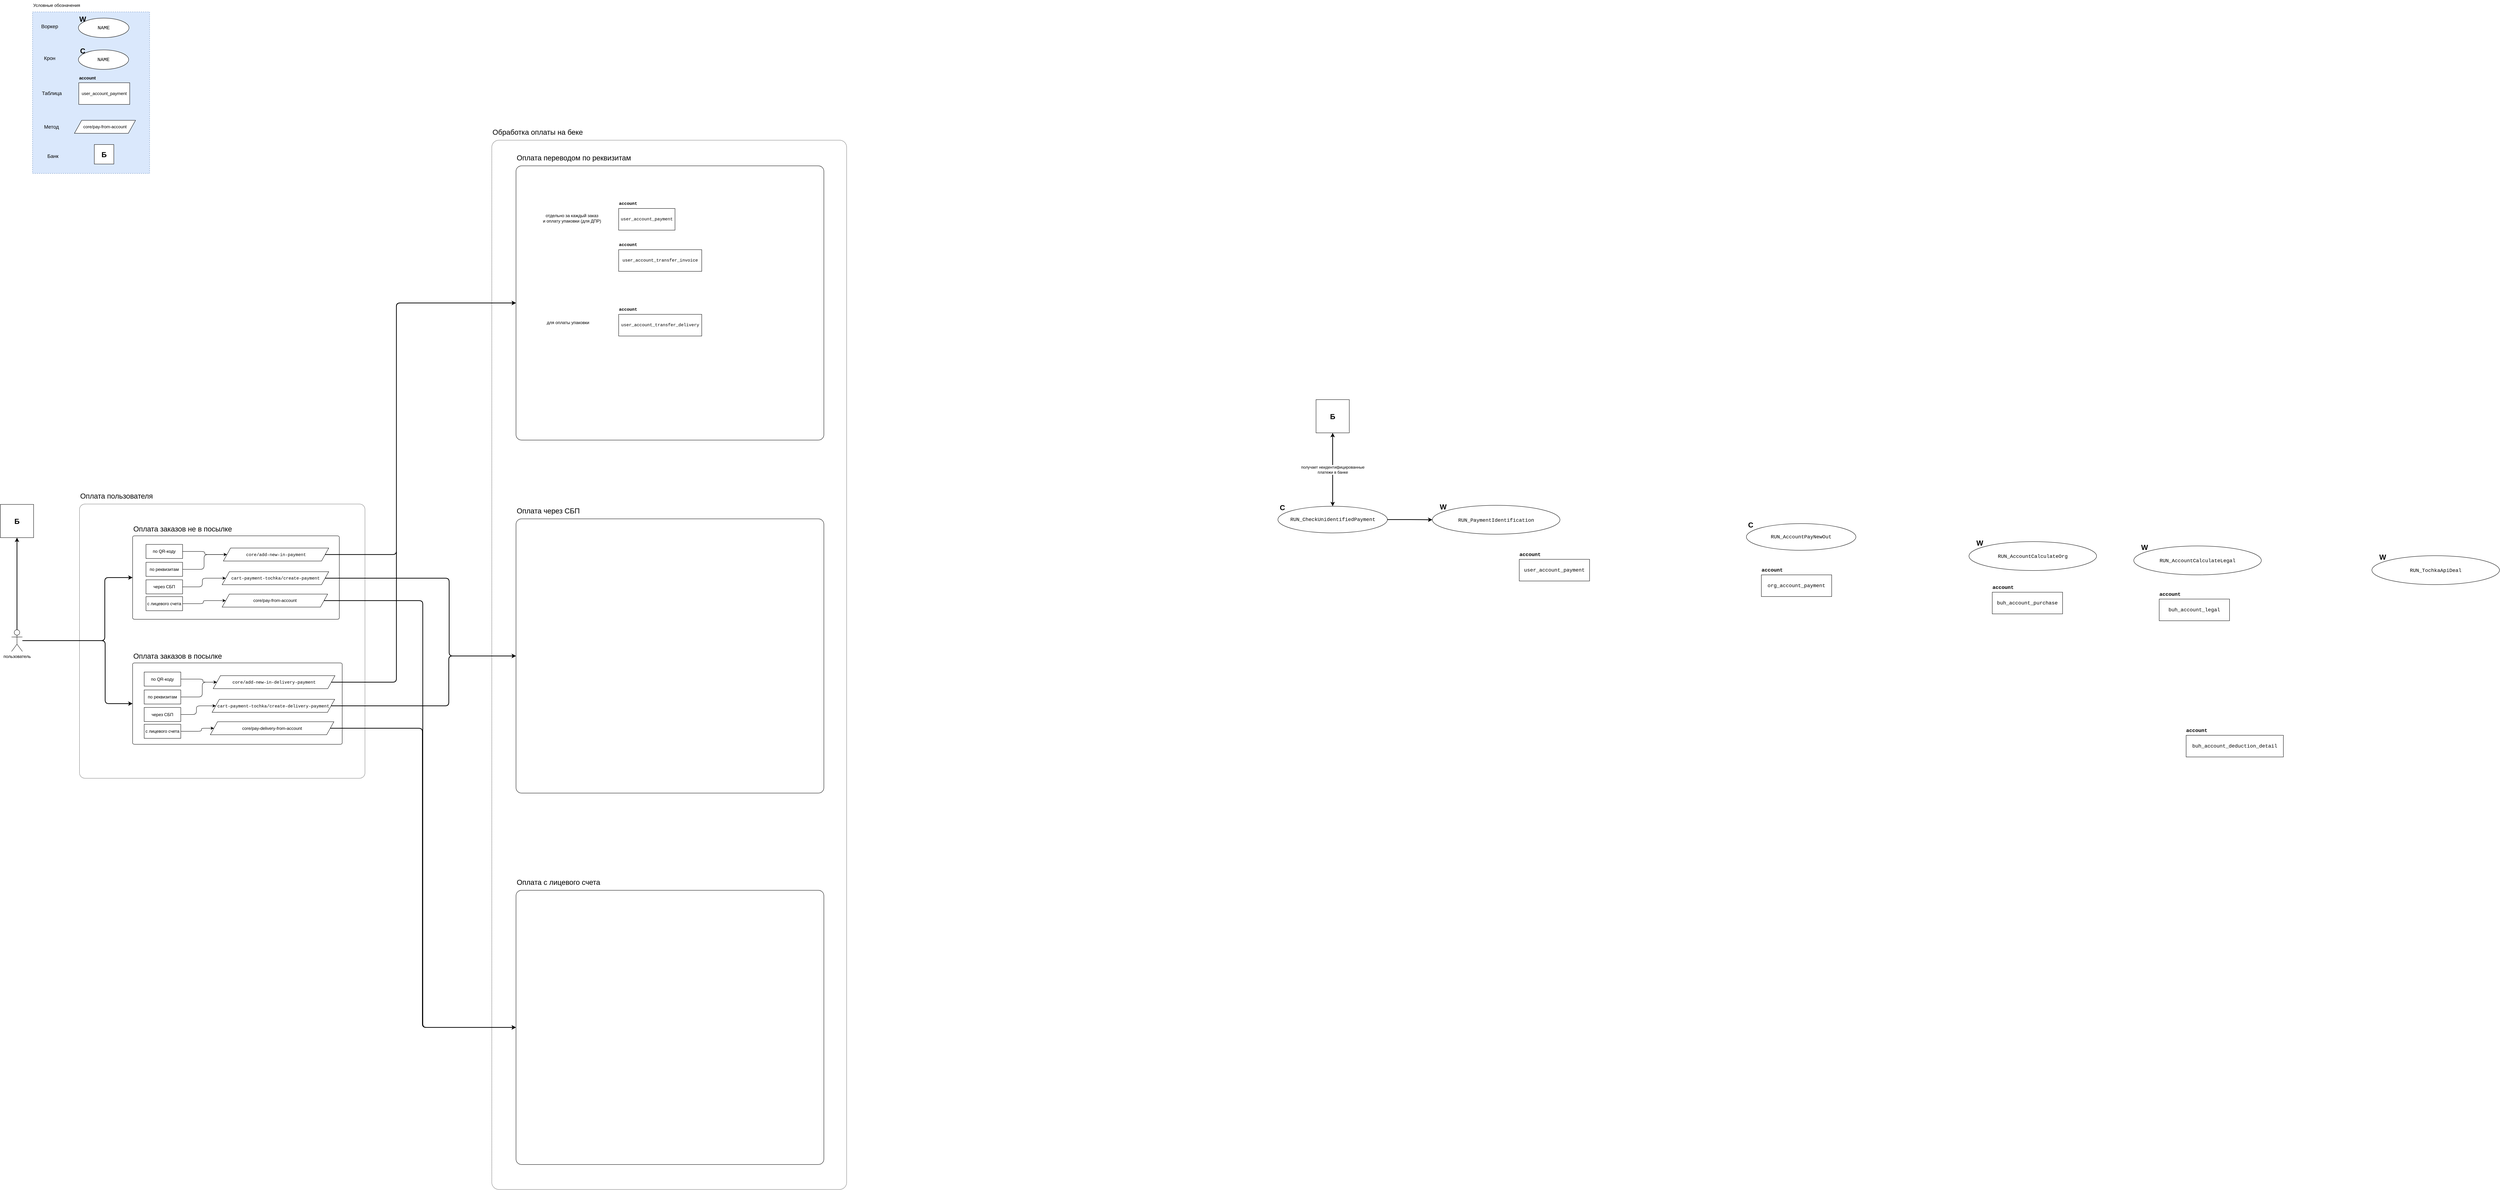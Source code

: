 <mxfile version="21.6.2" type="github">
  <diagram name="Страница — 1" id="ypvqKr1NJe3L2fvcMGN-">
    <mxGraphModel dx="5180" dy="4560" grid="0" gridSize="10" guides="1" tooltips="1" connect="1" arrows="1" fold="1" page="0" pageScale="1" pageWidth="827" pageHeight="1169" math="0" shadow="0">
      <root>
        <mxCell id="0" />
        <mxCell id="1" parent="0" />
        <mxCell id="ykwk1G4n7cZMTkOgPFi6-125" value="" style="group;strokeColor=none;" parent="1" vertex="1" connectable="0">
          <mxGeometry x="-825" y="-306" width="790" height="797" as="geometry" />
        </mxCell>
        <mxCell id="ykwk1G4n7cZMTkOgPFi6-1" value="" style="rounded=1;whiteSpace=wrap;html=1;glass=0;arcSize=2;dashed=1;dashPattern=1 1;" parent="ykwk1G4n7cZMTkOgPFi6-125" vertex="1">
          <mxGeometry y="38" width="790" height="759" as="geometry" />
        </mxCell>
        <mxCell id="ykwk1G4n7cZMTkOgPFi6-2" value="Оплата пользователя" style="text;html=1;strokeColor=none;fillColor=none;align=left;verticalAlign=middle;whiteSpace=wrap;rounded=0;strokeWidth=1;fontSize=20;" parent="ykwk1G4n7cZMTkOgPFi6-125" vertex="1">
          <mxGeometry width="407.408" height="30" as="geometry" />
        </mxCell>
        <mxCell id="ykwk1G4n7cZMTkOgPFi6-19" style="edgeStyle=orthogonalEdgeStyle;rounded=1;orthogonalLoop=1;jettySize=auto;html=1;entryX=0;entryY=0.5;entryDx=0;entryDy=0;strokeWidth=2;" parent="1" source="ykwk1G4n7cZMTkOgPFi6-18" target="ykwk1G4n7cZMTkOgPFi6-6" edge="1">
          <mxGeometry relative="1" as="geometry">
            <Array as="points">
              <mxPoint x="-755" y="110" />
              <mxPoint x="-755" y="-64" />
            </Array>
          </mxGeometry>
        </mxCell>
        <mxCell id="ykwk1G4n7cZMTkOgPFi6-20" value="" style="edgeStyle=orthogonalEdgeStyle;rounded=1;orthogonalLoop=1;jettySize=auto;html=1;entryX=0;entryY=0.5;entryDx=0;entryDy=0;strokeWidth=2;" parent="1" source="ykwk1G4n7cZMTkOgPFi6-18" target="ykwk1G4n7cZMTkOgPFi6-13" edge="1">
          <mxGeometry x="-0.666" relative="1" as="geometry">
            <Array as="points">
              <mxPoint x="-754" y="110" />
              <mxPoint x="-754" y="284" />
            </Array>
            <mxPoint as="offset" />
          </mxGeometry>
        </mxCell>
        <mxCell id="ykwk1G4n7cZMTkOgPFi6-207" style="edgeStyle=orthogonalEdgeStyle;rounded=0;orthogonalLoop=1;jettySize=auto;html=1;entryX=0.5;entryY=1;entryDx=0;entryDy=0;strokeWidth=2;" parent="1" source="ykwk1G4n7cZMTkOgPFi6-18" target="ykwk1G4n7cZMTkOgPFi6-206" edge="1">
          <mxGeometry relative="1" as="geometry" />
        </mxCell>
        <mxCell id="ykwk1G4n7cZMTkOgPFi6-18" value="пользователь" style="shape=umlActor;verticalLabelPosition=bottom;verticalAlign=top;html=1;outlineConnect=0;" parent="1" vertex="1">
          <mxGeometry x="-1013" y="80" width="30" height="60" as="geometry" />
        </mxCell>
        <mxCell id="ykwk1G4n7cZMTkOgPFi6-25" value="" style="group;fontSize=14;" parent="1" vertex="1" connectable="0">
          <mxGeometry x="2919" y="-276.5" width="353" height="92" as="geometry" />
        </mxCell>
        <mxCell id="ykwk1G4n7cZMTkOgPFi6-23" value="&lt;font face=&quot;Courier New&quot; style=&quot;font-size: 14px;&quot;&gt;RUN_PaymentIdentification&lt;/font&gt;" style="ellipse;whiteSpace=wrap;html=1;fontSize=14;" parent="ykwk1G4n7cZMTkOgPFi6-25" vertex="1">
          <mxGeometry y="12" width="353" height="80" as="geometry" />
        </mxCell>
        <mxCell id="ykwk1G4n7cZMTkOgPFi6-24" value="W" style="text;html=1;strokeColor=none;fillColor=none;align=center;verticalAlign=middle;whiteSpace=wrap;rounded=0;fontSize=20;fontStyle=1" parent="ykwk1G4n7cZMTkOgPFi6-25" vertex="1">
          <mxGeometry width="60" height="30" as="geometry" />
        </mxCell>
        <mxCell id="ykwk1G4n7cZMTkOgPFi6-29" value="" style="rounded=0;whiteSpace=wrap;html=1;dashed=1;fillColor=#dae8fc;strokeColor=#6c8ebf;" parent="1" vertex="1">
          <mxGeometry x="-955" y="-1630" width="324" height="447" as="geometry" />
        </mxCell>
        <mxCell id="ykwk1G4n7cZMTkOgPFi6-30" value="Условные обозначения" style="text;html=1;strokeColor=none;fillColor=none;align=left;verticalAlign=middle;whiteSpace=wrap;rounded=0;" parent="1" vertex="1">
          <mxGeometry x="-955" y="-1663" width="180" height="30" as="geometry" />
        </mxCell>
        <mxCell id="ykwk1G4n7cZMTkOgPFi6-26" value="" style="group" parent="1" vertex="1" connectable="0">
          <mxGeometry x="-828" y="-1621" width="140" height="62" as="geometry" />
        </mxCell>
        <mxCell id="ykwk1G4n7cZMTkOgPFi6-27" value="&lt;font face=&quot;Courier New&quot;&gt;&lt;span style=&quot;font-size: 14px;&quot;&gt;NAME&lt;/span&gt;&lt;/font&gt;" style="ellipse;whiteSpace=wrap;html=1;" parent="ykwk1G4n7cZMTkOgPFi6-26" vertex="1">
          <mxGeometry y="8.087" width="140" height="53.913" as="geometry" />
        </mxCell>
        <mxCell id="ykwk1G4n7cZMTkOgPFi6-28" value="W" style="text;html=1;strokeColor=none;fillColor=none;align=center;verticalAlign=middle;whiteSpace=wrap;rounded=0;fontSize=20;fontStyle=1" parent="ykwk1G4n7cZMTkOgPFi6-26" vertex="1">
          <mxGeometry width="23.796" height="20.217" as="geometry" />
        </mxCell>
        <mxCell id="ykwk1G4n7cZMTkOgPFi6-31" value="Воркер" style="text;html=1;strokeColor=none;fillColor=none;align=center;verticalAlign=middle;whiteSpace=wrap;rounded=0;fontSize=14;" parent="1" vertex="1">
          <mxGeometry x="-944" y="-1605" width="73" height="30" as="geometry" />
        </mxCell>
        <mxCell id="ykwk1G4n7cZMTkOgPFi6-32" value="" style="group" parent="1" vertex="1" connectable="0">
          <mxGeometry x="-828" y="-1533" width="139" height="62" as="geometry" />
        </mxCell>
        <mxCell id="ykwk1G4n7cZMTkOgPFi6-33" value="&lt;font face=&quot;Courier New&quot;&gt;&lt;span style=&quot;font-size: 14px;&quot;&gt;NAME&lt;/span&gt;&lt;/font&gt;" style="ellipse;whiteSpace=wrap;html=1;" parent="ykwk1G4n7cZMTkOgPFi6-32" vertex="1">
          <mxGeometry y="8.087" width="139" height="53.913" as="geometry" />
        </mxCell>
        <mxCell id="ykwk1G4n7cZMTkOgPFi6-34" value="C" style="text;html=1;strokeColor=none;fillColor=none;align=center;verticalAlign=middle;whiteSpace=wrap;rounded=0;fontSize=20;fontStyle=1" parent="ykwk1G4n7cZMTkOgPFi6-32" vertex="1">
          <mxGeometry width="23.626" height="20.217" as="geometry" />
        </mxCell>
        <mxCell id="ykwk1G4n7cZMTkOgPFi6-35" value="Крон" style="text;html=1;strokeColor=none;fillColor=none;align=center;verticalAlign=middle;whiteSpace=wrap;rounded=0;fontSize=14;" parent="1" vertex="1">
          <mxGeometry x="-944" y="-1517" width="73" height="30" as="geometry" />
        </mxCell>
        <mxCell id="ykwk1G4n7cZMTkOgPFi6-38" value="" style="group" parent="1" vertex="1" connectable="0">
          <mxGeometry x="-828" y="-1459" width="142" height="85" as="geometry" />
        </mxCell>
        <mxCell id="ykwk1G4n7cZMTkOgPFi6-36" value="user_account_payment" style="rounded=0;whiteSpace=wrap;html=1;" parent="ykwk1G4n7cZMTkOgPFi6-38" vertex="1">
          <mxGeometry x="1" y="25" width="141" height="60" as="geometry" />
        </mxCell>
        <mxCell id="ykwk1G4n7cZMTkOgPFi6-37" value="&lt;b&gt;account&lt;/b&gt;" style="text;html=1;strokeColor=none;fillColor=none;align=left;verticalAlign=middle;whiteSpace=wrap;rounded=0;" parent="ykwk1G4n7cZMTkOgPFi6-38" vertex="1">
          <mxGeometry width="60" height="23" as="geometry" />
        </mxCell>
        <mxCell id="ykwk1G4n7cZMTkOgPFi6-40" value="Таблица" style="text;html=1;strokeColor=none;fillColor=none;align=center;verticalAlign=middle;whiteSpace=wrap;rounded=0;fontSize=14;" parent="1" vertex="1">
          <mxGeometry x="-938" y="-1420" width="73" height="30" as="geometry" />
        </mxCell>
        <mxCell id="ykwk1G4n7cZMTkOgPFi6-42" value="core/pay-from-account" style="shape=parallelogram;perimeter=parallelogramPerimeter;whiteSpace=wrap;html=1;fixedSize=1;" parent="1" vertex="1">
          <mxGeometry x="-839" y="-1330" width="169" height="36" as="geometry" />
        </mxCell>
        <mxCell id="ykwk1G4n7cZMTkOgPFi6-43" value="Метод" style="text;html=1;strokeColor=none;fillColor=none;align=center;verticalAlign=middle;whiteSpace=wrap;rounded=0;fontSize=14;" parent="1" vertex="1">
          <mxGeometry x="-939" y="-1327" width="73" height="30" as="geometry" />
        </mxCell>
        <mxCell id="ykwk1G4n7cZMTkOgPFi6-5" value="" style="group" parent="1" vertex="1" connectable="0">
          <mxGeometry x="-678" y="-188" width="572" height="239" as="geometry" />
        </mxCell>
        <mxCell id="ykwk1G4n7cZMTkOgPFi6-6" value="" style="rounded=1;whiteSpace=wrap;html=1;glass=0;arcSize=2;" parent="ykwk1G4n7cZMTkOgPFi6-5" vertex="1">
          <mxGeometry y="7.94" width="572" height="231.06" as="geometry" />
        </mxCell>
        <mxCell id="ykwk1G4n7cZMTkOgPFi6-7" value="Оплата заказов не в посылке" style="text;html=1;strokeColor=none;fillColor=none;align=left;verticalAlign=middle;whiteSpace=wrap;rounded=0;strokeWidth=1;fontSize=20;" parent="ykwk1G4n7cZMTkOgPFi6-5" vertex="1">
          <mxGeometry y="-30.583" width="277.964" height="36.847" as="geometry" />
        </mxCell>
        <mxCell id="ykwk1G4n7cZMTkOgPFi6-44" value="core/pay-from-account" style="shape=parallelogram;perimeter=parallelogramPerimeter;whiteSpace=wrap;html=1;fixedSize=1;" parent="ykwk1G4n7cZMTkOgPFi6-5" vertex="1">
          <mxGeometry x="247.74" y="169.24" width="292" height="36" as="geometry" />
        </mxCell>
        <mxCell id="ykwk1G4n7cZMTkOgPFi6-45" value="&lt;font face=&quot;Courier New&quot;&gt;core/add-new-in-payment&lt;/font&gt;" style="shape=parallelogram;perimeter=parallelogramPerimeter;whiteSpace=wrap;html=1;fixedSize=1;" parent="ykwk1G4n7cZMTkOgPFi6-5" vertex="1">
          <mxGeometry x="251.12" y="41.71" width="291.62" height="36" as="geometry" />
        </mxCell>
        <mxCell id="ykwk1G4n7cZMTkOgPFi6-46" value="&lt;font face=&quot;Courier New&quot;&gt;cart-payment-tochka/create-payment&lt;/font&gt;" style="shape=parallelogram;perimeter=parallelogramPerimeter;whiteSpace=wrap;html=1;fixedSize=1;" parent="ykwk1G4n7cZMTkOgPFi6-5" vertex="1">
          <mxGeometry x="247.74" y="107.24" width="295" height="36" as="geometry" />
        </mxCell>
        <mxCell id="ykwk1G4n7cZMTkOgPFi6-83" style="edgeStyle=orthogonalEdgeStyle;rounded=1;orthogonalLoop=1;jettySize=auto;html=1;exitX=1;exitY=0.5;exitDx=0;exitDy=0;entryX=0;entryY=0.5;entryDx=0;entryDy=0;" parent="ykwk1G4n7cZMTkOgPFi6-5" source="ykwk1G4n7cZMTkOgPFi6-64" target="ykwk1G4n7cZMTkOgPFi6-45" edge="1">
          <mxGeometry relative="1" as="geometry">
            <Array as="points">
              <mxPoint x="199.74" y="51" />
              <mxPoint x="199.74" y="60" />
            </Array>
          </mxGeometry>
        </mxCell>
        <mxCell id="ykwk1G4n7cZMTkOgPFi6-64" value="по QR-коду" style="rounded=0;whiteSpace=wrap;html=1;" parent="ykwk1G4n7cZMTkOgPFi6-5" vertex="1">
          <mxGeometry x="36.997" y="31.71" width="101.316" height="39" as="geometry" />
        </mxCell>
        <mxCell id="ykwk1G4n7cZMTkOgPFi6-79" style="edgeStyle=orthogonalEdgeStyle;rounded=1;orthogonalLoop=1;jettySize=auto;html=1;entryX=0;entryY=0.5;entryDx=0;entryDy=0;" parent="ykwk1G4n7cZMTkOgPFi6-5" source="ykwk1G4n7cZMTkOgPFi6-65" target="ykwk1G4n7cZMTkOgPFi6-45" edge="1">
          <mxGeometry relative="1" as="geometry">
            <Array as="points">
              <mxPoint x="197.74" y="101" />
              <mxPoint x="197.74" y="60" />
            </Array>
          </mxGeometry>
        </mxCell>
        <mxCell id="ykwk1G4n7cZMTkOgPFi6-65" value="по реквизитам" style="rounded=0;whiteSpace=wrap;html=1;" parent="ykwk1G4n7cZMTkOgPFi6-5" vertex="1">
          <mxGeometry x="36.997" y="81.24" width="101.316" height="39" as="geometry" />
        </mxCell>
        <mxCell id="ykwk1G4n7cZMTkOgPFi6-78" style="edgeStyle=orthogonalEdgeStyle;rounded=1;orthogonalLoop=1;jettySize=auto;html=1;exitX=1;exitY=0.5;exitDx=0;exitDy=0;entryX=0;entryY=0.5;entryDx=0;entryDy=0;" parent="ykwk1G4n7cZMTkOgPFi6-5" source="ykwk1G4n7cZMTkOgPFi6-66" target="ykwk1G4n7cZMTkOgPFi6-46" edge="1">
          <mxGeometry relative="1" as="geometry" />
        </mxCell>
        <mxCell id="ykwk1G4n7cZMTkOgPFi6-66" value="через СБП" style="rounded=0;whiteSpace=wrap;html=1;" parent="ykwk1G4n7cZMTkOgPFi6-5" vertex="1">
          <mxGeometry x="36.997" y="129.71" width="101.316" height="39" as="geometry" />
        </mxCell>
        <mxCell id="ykwk1G4n7cZMTkOgPFi6-76" style="edgeStyle=orthogonalEdgeStyle;rounded=1;orthogonalLoop=1;jettySize=auto;html=1;exitX=1;exitY=0.5;exitDx=0;exitDy=0;entryX=0;entryY=0.5;entryDx=0;entryDy=0;" parent="ykwk1G4n7cZMTkOgPFi6-5" source="ykwk1G4n7cZMTkOgPFi6-67" target="ykwk1G4n7cZMTkOgPFi6-44" edge="1">
          <mxGeometry relative="1" as="geometry">
            <Array as="points">
              <mxPoint x="195.74" y="196" />
              <mxPoint x="195.74" y="187" />
            </Array>
          </mxGeometry>
        </mxCell>
        <mxCell id="ykwk1G4n7cZMTkOgPFi6-67" value="с лицевого счета" style="rounded=0;whiteSpace=wrap;html=1;" parent="ykwk1G4n7cZMTkOgPFi6-5" vertex="1">
          <mxGeometry x="36.997" y="176.24" width="101.316" height="39" as="geometry" />
        </mxCell>
        <mxCell id="ykwk1G4n7cZMTkOgPFi6-12" value="" style="group" parent="1" vertex="1" connectable="0">
          <mxGeometry x="-678" y="164" width="582" height="233" as="geometry" />
        </mxCell>
        <mxCell id="ykwk1G4n7cZMTkOgPFi6-13" value="" style="rounded=1;whiteSpace=wrap;html=1;glass=0;arcSize=2;" parent="ykwk1G4n7cZMTkOgPFi6-12" vertex="1">
          <mxGeometry y="7.74" width="580" height="225.26" as="geometry" />
        </mxCell>
        <mxCell id="ykwk1G4n7cZMTkOgPFi6-14" value="Оплата заказов в посылке" style="text;html=1;strokeColor=none;fillColor=none;align=left;verticalAlign=middle;whiteSpace=wrap;rounded=0;strokeWidth=1;fontSize=20;" parent="ykwk1G4n7cZMTkOgPFi6-12" vertex="1">
          <mxGeometry y="-29.815" width="531.76" height="35.922" as="geometry" />
        </mxCell>
        <mxCell id="ykwk1G4n7cZMTkOgPFi6-109" value="core/pay-delivery-from-account" style="shape=parallelogram;perimeter=parallelogramPerimeter;whiteSpace=wrap;html=1;fixedSize=1;" parent="ykwk1G4n7cZMTkOgPFi6-12" vertex="1">
          <mxGeometry x="215" y="170.53" width="342" height="36" as="geometry" />
        </mxCell>
        <mxCell id="ykwk1G4n7cZMTkOgPFi6-110" value="&lt;font face=&quot;Courier New&quot;&gt;core/add-new-in-delivery-payment&lt;/font&gt;" style="shape=parallelogram;perimeter=parallelogramPerimeter;whiteSpace=wrap;html=1;fixedSize=1;" parent="ykwk1G4n7cZMTkOgPFi6-12" vertex="1">
          <mxGeometry x="223" y="43" width="337" height="36" as="geometry" />
        </mxCell>
        <mxCell id="ykwk1G4n7cZMTkOgPFi6-111" value="&lt;font face=&quot;Courier New&quot;&gt;cart-payment-tochka/create-delivery-payment&lt;/font&gt;" style="shape=parallelogram;perimeter=parallelogramPerimeter;whiteSpace=wrap;html=1;fixedSize=1;" parent="ykwk1G4n7cZMTkOgPFi6-12" vertex="1">
          <mxGeometry x="220" y="108.53" width="339.26" height="36" as="geometry" />
        </mxCell>
        <mxCell id="ykwk1G4n7cZMTkOgPFi6-112" style="edgeStyle=orthogonalEdgeStyle;rounded=1;orthogonalLoop=1;jettySize=auto;html=1;exitX=1;exitY=0.5;exitDx=0;exitDy=0;entryX=0;entryY=0.5;entryDx=0;entryDy=0;" parent="ykwk1G4n7cZMTkOgPFi6-12" source="ykwk1G4n7cZMTkOgPFi6-113" target="ykwk1G4n7cZMTkOgPFi6-110" edge="1">
          <mxGeometry relative="1" as="geometry">
            <Array as="points">
              <mxPoint x="194.74" y="52.29" />
              <mxPoint x="194.74" y="61.29" />
            </Array>
          </mxGeometry>
        </mxCell>
        <mxCell id="ykwk1G4n7cZMTkOgPFi6-113" value="по QR-коду" style="rounded=0;whiteSpace=wrap;html=1;" parent="ykwk1G4n7cZMTkOgPFi6-12" vertex="1">
          <mxGeometry x="31.997" y="33.0" width="101.316" height="39" as="geometry" />
        </mxCell>
        <mxCell id="ykwk1G4n7cZMTkOgPFi6-114" style="edgeStyle=orthogonalEdgeStyle;rounded=1;orthogonalLoop=1;jettySize=auto;html=1;entryX=0;entryY=0.5;entryDx=0;entryDy=0;" parent="ykwk1G4n7cZMTkOgPFi6-12" source="ykwk1G4n7cZMTkOgPFi6-115" target="ykwk1G4n7cZMTkOgPFi6-110" edge="1">
          <mxGeometry relative="1" as="geometry">
            <Array as="points">
              <mxPoint x="192.74" y="102.29" />
              <mxPoint x="192.74" y="61.29" />
            </Array>
          </mxGeometry>
        </mxCell>
        <mxCell id="ykwk1G4n7cZMTkOgPFi6-115" value="по реквизитам" style="rounded=0;whiteSpace=wrap;html=1;" parent="ykwk1G4n7cZMTkOgPFi6-12" vertex="1">
          <mxGeometry x="31.997" y="82.53" width="101.316" height="39" as="geometry" />
        </mxCell>
        <mxCell id="ykwk1G4n7cZMTkOgPFi6-116" style="edgeStyle=orthogonalEdgeStyle;rounded=1;orthogonalLoop=1;jettySize=auto;html=1;exitX=1;exitY=0.5;exitDx=0;exitDy=0;entryX=0;entryY=0.5;entryDx=0;entryDy=0;" parent="ykwk1G4n7cZMTkOgPFi6-12" source="ykwk1G4n7cZMTkOgPFi6-117" target="ykwk1G4n7cZMTkOgPFi6-111" edge="1">
          <mxGeometry relative="1" as="geometry" />
        </mxCell>
        <mxCell id="ykwk1G4n7cZMTkOgPFi6-117" value="через СБП" style="rounded=0;whiteSpace=wrap;html=1;" parent="ykwk1G4n7cZMTkOgPFi6-12" vertex="1">
          <mxGeometry x="31.997" y="131" width="101.316" height="39" as="geometry" />
        </mxCell>
        <mxCell id="ykwk1G4n7cZMTkOgPFi6-118" style="edgeStyle=orthogonalEdgeStyle;rounded=1;orthogonalLoop=1;jettySize=auto;html=1;exitX=1;exitY=0.5;exitDx=0;exitDy=0;entryX=0;entryY=0.5;entryDx=0;entryDy=0;" parent="ykwk1G4n7cZMTkOgPFi6-12" source="ykwk1G4n7cZMTkOgPFi6-119" target="ykwk1G4n7cZMTkOgPFi6-109" edge="1">
          <mxGeometry relative="1" as="geometry">
            <Array as="points">
              <mxPoint x="190.74" y="197.29" />
              <mxPoint x="190.74" y="188.29" />
            </Array>
          </mxGeometry>
        </mxCell>
        <mxCell id="ykwk1G4n7cZMTkOgPFi6-119" value="с лицевого счета" style="rounded=0;whiteSpace=wrap;html=1;" parent="ykwk1G4n7cZMTkOgPFi6-12" vertex="1">
          <mxGeometry x="31.997" y="177.53" width="101.316" height="39" as="geometry" />
        </mxCell>
        <mxCell id="ykwk1G4n7cZMTkOgPFi6-126" value="" style="group" parent="1" vertex="1" connectable="0">
          <mxGeometry x="383" y="-1242" width="929" height="2871" as="geometry" />
        </mxCell>
        <mxCell id="ykwk1G4n7cZMTkOgPFi6-147" value="" style="group;strokeColor=none;" parent="ykwk1G4n7cZMTkOgPFi6-126" vertex="1" connectable="0">
          <mxGeometry x="-67" y="-71" width="982" height="2942" as="geometry" />
        </mxCell>
        <mxCell id="ykwk1G4n7cZMTkOgPFi6-149" value="Обработка оплаты на беке" style="text;html=1;strokeColor=none;fillColor=none;align=left;verticalAlign=middle;whiteSpace=wrap;rounded=0;strokeWidth=1;fontSize=20;" parent="ykwk1G4n7cZMTkOgPFi6-147" vertex="1">
          <mxGeometry width="412.448" height="30" as="geometry" />
        </mxCell>
        <mxCell id="ykwk1G4n7cZMTkOgPFi6-148" value="" style="rounded=1;whiteSpace=wrap;html=1;glass=0;arcSize=2;dashed=1;dashPattern=1 1;" parent="ykwk1G4n7cZMTkOgPFi6-147" vertex="1">
          <mxGeometry y="38" width="982.0" height="2904" as="geometry" />
        </mxCell>
        <mxCell id="ykwk1G4n7cZMTkOgPFi6-127" value="" style="rounded=1;whiteSpace=wrap;html=1;glass=0;arcSize=2;" parent="ykwk1G4n7cZMTkOgPFi6-126" vertex="1">
          <mxGeometry y="38" width="852" height="759" as="geometry" />
        </mxCell>
        <mxCell id="ykwk1G4n7cZMTkOgPFi6-128" value="Оплата переводом по реквизитам" style="text;html=1;strokeColor=none;fillColor=none;align=left;verticalAlign=middle;whiteSpace=wrap;rounded=0;strokeWidth=1;fontSize=20;" parent="ykwk1G4n7cZMTkOgPFi6-126" vertex="1">
          <mxGeometry width="439.382" height="30" as="geometry" />
        </mxCell>
        <mxCell id="ykwk1G4n7cZMTkOgPFi6-157" value="" style="group" parent="ykwk1G4n7cZMTkOgPFi6-126" vertex="1" connectable="0">
          <mxGeometry x="283" y="245" width="231" height="85" as="geometry" />
        </mxCell>
        <mxCell id="ykwk1G4n7cZMTkOgPFi6-158" value="user_account_transfer_invoice" style="rounded=0;whiteSpace=wrap;html=1;fontFamily=Courier New;" parent="ykwk1G4n7cZMTkOgPFi6-157" vertex="1">
          <mxGeometry x="1.11" y="25" width="229.89" height="60" as="geometry" />
        </mxCell>
        <mxCell id="ykwk1G4n7cZMTkOgPFi6-159" value="&lt;b&gt;account&lt;/b&gt;" style="text;html=1;strokeColor=none;fillColor=none;align=left;verticalAlign=middle;whiteSpace=wrap;rounded=0;fontFamily=Courier New;" parent="ykwk1G4n7cZMTkOgPFi6-157" vertex="1">
          <mxGeometry width="66.338" height="23" as="geometry" />
        </mxCell>
        <mxCell id="ykwk1G4n7cZMTkOgPFi6-150" value="" style="group" parent="ykwk1G4n7cZMTkOgPFi6-126" vertex="1" connectable="0">
          <mxGeometry x="283" y="131" width="157" height="85" as="geometry" />
        </mxCell>
        <mxCell id="ykwk1G4n7cZMTkOgPFi6-151" value="user_account_payment" style="rounded=0;whiteSpace=wrap;html=1;fontFamily=Courier New;" parent="ykwk1G4n7cZMTkOgPFi6-150" vertex="1">
          <mxGeometry x="1.106" y="25" width="155.894" height="60" as="geometry" />
        </mxCell>
        <mxCell id="ykwk1G4n7cZMTkOgPFi6-152" value="&lt;b&gt;account&lt;/b&gt;" style="text;html=1;strokeColor=none;fillColor=none;align=left;verticalAlign=middle;whiteSpace=wrap;rounded=0;fontFamily=Courier New;" parent="ykwk1G4n7cZMTkOgPFi6-150" vertex="1">
          <mxGeometry width="66.338" height="23" as="geometry" />
        </mxCell>
        <mxCell id="ykwk1G4n7cZMTkOgPFi6-160" value="отдельно за каждый заказ&lt;br&gt;и оплату упаковки (для ДПР)" style="text;html=1;strokeColor=none;fillColor=none;align=center;verticalAlign=middle;whiteSpace=wrap;rounded=0;" parent="ykwk1G4n7cZMTkOgPFi6-126" vertex="1">
          <mxGeometry x="27" y="168" width="256" height="30" as="geometry" />
        </mxCell>
        <mxCell id="ykwk1G4n7cZMTkOgPFi6-161" value="для оплаты упаковки" style="text;html=1;strokeColor=none;fillColor=none;align=center;verticalAlign=middle;whiteSpace=wrap;rounded=0;" parent="ykwk1G4n7cZMTkOgPFi6-126" vertex="1">
          <mxGeometry x="64" y="457" width="160" height="30" as="geometry" />
        </mxCell>
        <mxCell id="ykwk1G4n7cZMTkOgPFi6-162" value="" style="group" parent="ykwk1G4n7cZMTkOgPFi6-126" vertex="1" connectable="0">
          <mxGeometry x="283" y="424" width="231" height="85" as="geometry" />
        </mxCell>
        <mxCell id="ykwk1G4n7cZMTkOgPFi6-163" value="user_account_transfer_delivery" style="rounded=0;whiteSpace=wrap;html=1;fontFamily=Courier New;" parent="ykwk1G4n7cZMTkOgPFi6-162" vertex="1">
          <mxGeometry x="1.11" y="25" width="229.89" height="60" as="geometry" />
        </mxCell>
        <mxCell id="ykwk1G4n7cZMTkOgPFi6-164" value="&lt;b&gt;account&lt;/b&gt;" style="text;html=1;strokeColor=none;fillColor=none;align=left;verticalAlign=middle;whiteSpace=wrap;rounded=0;fontFamily=Courier New;" parent="ykwk1G4n7cZMTkOgPFi6-162" vertex="1">
          <mxGeometry width="66.338" height="23" as="geometry" />
        </mxCell>
        <mxCell id="ykwk1G4n7cZMTkOgPFi6-129" value="" style="group" parent="1" vertex="1" connectable="0">
          <mxGeometry x="383" y="-265" width="852" height="797" as="geometry" />
        </mxCell>
        <mxCell id="ykwk1G4n7cZMTkOgPFi6-130" value="" style="rounded=1;whiteSpace=wrap;html=1;glass=0;arcSize=2;" parent="ykwk1G4n7cZMTkOgPFi6-129" vertex="1">
          <mxGeometry y="38" width="852" height="759" as="geometry" />
        </mxCell>
        <mxCell id="ykwk1G4n7cZMTkOgPFi6-131" value="Оплата через СБП" style="text;html=1;strokeColor=none;fillColor=none;align=left;verticalAlign=middle;whiteSpace=wrap;rounded=0;strokeWidth=1;fontSize=20;" parent="ykwk1G4n7cZMTkOgPFi6-129" vertex="1">
          <mxGeometry width="439.382" height="30" as="geometry" />
        </mxCell>
        <mxCell id="ykwk1G4n7cZMTkOgPFi6-132" value="" style="group" parent="1" vertex="1" connectable="0">
          <mxGeometry x="383" y="763" width="852" height="797" as="geometry" />
        </mxCell>
        <mxCell id="ykwk1G4n7cZMTkOgPFi6-133" value="" style="rounded=1;whiteSpace=wrap;html=1;glass=0;arcSize=2;" parent="ykwk1G4n7cZMTkOgPFi6-132" vertex="1">
          <mxGeometry y="38" width="852" height="759" as="geometry" />
        </mxCell>
        <mxCell id="ykwk1G4n7cZMTkOgPFi6-134" value="Оплата с лицевого счета" style="text;html=1;strokeColor=none;fillColor=none;align=left;verticalAlign=middle;whiteSpace=wrap;rounded=0;strokeWidth=1;fontSize=20;" parent="ykwk1G4n7cZMTkOgPFi6-132" vertex="1">
          <mxGeometry width="439.382" height="30" as="geometry" />
        </mxCell>
        <mxCell id="ykwk1G4n7cZMTkOgPFi6-135" style="edgeStyle=orthogonalEdgeStyle;rounded=1;orthogonalLoop=1;jettySize=auto;html=1;exitX=1;exitY=0.5;exitDx=0;exitDy=0;entryX=0;entryY=0.5;entryDx=0;entryDy=0;strokeWidth=2;strokeColor=#000000;" parent="1" source="ykwk1G4n7cZMTkOgPFi6-45" target="ykwk1G4n7cZMTkOgPFi6-127" edge="1">
          <mxGeometry relative="1" as="geometry">
            <Array as="points">
              <mxPoint x="52" y="-128" />
              <mxPoint x="52" y="-825" />
            </Array>
          </mxGeometry>
        </mxCell>
        <mxCell id="ykwk1G4n7cZMTkOgPFi6-136" style="edgeStyle=orthogonalEdgeStyle;rounded=1;orthogonalLoop=1;jettySize=auto;html=1;exitX=1;exitY=0.5;exitDx=0;exitDy=0;entryX=0;entryY=0.5;entryDx=0;entryDy=0;strokeWidth=2;strokeColor=#000000;" parent="1" source="ykwk1G4n7cZMTkOgPFi6-110" target="ykwk1G4n7cZMTkOgPFi6-127" edge="1">
          <mxGeometry relative="1" as="geometry">
            <Array as="points">
              <mxPoint x="52" y="225" />
              <mxPoint x="52" y="-825" />
            </Array>
          </mxGeometry>
        </mxCell>
        <mxCell id="ykwk1G4n7cZMTkOgPFi6-137" style="edgeStyle=orthogonalEdgeStyle;rounded=1;orthogonalLoop=1;jettySize=auto;html=1;exitX=1;exitY=0.5;exitDx=0;exitDy=0;entryX=0;entryY=0.5;entryDx=0;entryDy=0;strokeWidth=2;strokeColor=#000000;" parent="1" source="ykwk1G4n7cZMTkOgPFi6-46" target="ykwk1G4n7cZMTkOgPFi6-130" edge="1">
          <mxGeometry relative="1" as="geometry">
            <Array as="points">
              <mxPoint x="198" y="-63" />
              <mxPoint x="198" y="153" />
            </Array>
          </mxGeometry>
        </mxCell>
        <mxCell id="ykwk1G4n7cZMTkOgPFi6-138" style="edgeStyle=orthogonalEdgeStyle;rounded=1;orthogonalLoop=1;jettySize=auto;html=1;exitX=1;exitY=0.5;exitDx=0;exitDy=0;entryX=0;entryY=0.5;entryDx=0;entryDy=0;strokeWidth=2;strokeColor=#000000;" parent="1" source="ykwk1G4n7cZMTkOgPFi6-111" target="ykwk1G4n7cZMTkOgPFi6-130" edge="1">
          <mxGeometry relative="1" as="geometry">
            <Array as="points">
              <mxPoint x="197" y="291" />
              <mxPoint x="197" y="153" />
            </Array>
          </mxGeometry>
        </mxCell>
        <mxCell id="ykwk1G4n7cZMTkOgPFi6-139" style="edgeStyle=orthogonalEdgeStyle;rounded=1;orthogonalLoop=1;jettySize=auto;html=1;exitX=1;exitY=0.5;exitDx=0;exitDy=0;entryX=0;entryY=0.5;entryDx=0;entryDy=0;strokeWidth=2;" parent="1" source="ykwk1G4n7cZMTkOgPFi6-44" target="ykwk1G4n7cZMTkOgPFi6-133" edge="1">
          <mxGeometry relative="1" as="geometry">
            <Array as="points">
              <mxPoint x="125" y="-1" />
              <mxPoint x="125" y="1181" />
            </Array>
          </mxGeometry>
        </mxCell>
        <mxCell id="ykwk1G4n7cZMTkOgPFi6-141" style="edgeStyle=orthogonalEdgeStyle;rounded=1;orthogonalLoop=1;jettySize=auto;html=1;exitX=1;exitY=0.5;exitDx=0;exitDy=0;entryX=0;entryY=0.5;entryDx=0;entryDy=0;strokeWidth=2;" parent="1" source="ykwk1G4n7cZMTkOgPFi6-109" target="ykwk1G4n7cZMTkOgPFi6-133" edge="1">
          <mxGeometry relative="1" as="geometry">
            <Array as="points">
              <mxPoint x="124" y="353" />
              <mxPoint x="124" y="1181" />
            </Array>
          </mxGeometry>
        </mxCell>
        <mxCell id="ykwk1G4n7cZMTkOgPFi6-165" value="" style="group" parent="1" vertex="1" connectable="0">
          <mxGeometry x="2491.5" y="-273" width="303" height="85" as="geometry" />
        </mxCell>
        <mxCell id="ykwk1G4n7cZMTkOgPFi6-166" value="&lt;font face=&quot;Courier New&quot;&gt;&lt;span style=&quot;font-size: 14px;&quot;&gt;RUN_CheckUnidentifiedPayment&lt;/span&gt;&lt;/font&gt;" style="ellipse;whiteSpace=wrap;html=1;" parent="ykwk1G4n7cZMTkOgPFi6-165" vertex="1">
          <mxGeometry y="11.091" width="303" height="73.909" as="geometry" />
        </mxCell>
        <mxCell id="ykwk1G4n7cZMTkOgPFi6-167" value="C" style="text;html=1;strokeColor=none;fillColor=none;align=center;verticalAlign=middle;whiteSpace=wrap;rounded=0;fontSize=20;fontStyle=1" parent="ykwk1G4n7cZMTkOgPFi6-165" vertex="1">
          <mxGeometry width="23.626" height="27.717" as="geometry" />
        </mxCell>
        <mxCell id="ykwk1G4n7cZMTkOgPFi6-168" value="получает неидентифицированные&lt;br&gt;платежи в банке" style="edgeStyle=orthogonalEdgeStyle;rounded=0;orthogonalLoop=1;jettySize=auto;html=1;entryX=0.5;entryY=1;entryDx=0;entryDy=0;startArrow=classic;startFill=1;strokeWidth=2;" parent="1" source="ykwk1G4n7cZMTkOgPFi6-166" target="ykwk1G4n7cZMTkOgPFi6-197" edge="1">
          <mxGeometry relative="1" as="geometry">
            <mxPoint x="2643" y="-467.0" as="targetPoint" />
            <Array as="points" />
          </mxGeometry>
        </mxCell>
        <mxCell id="ykwk1G4n7cZMTkOgPFi6-171" style="edgeStyle=orthogonalEdgeStyle;rounded=0;orthogonalLoop=1;jettySize=auto;html=1;entryX=0;entryY=0.5;entryDx=0;entryDy=0;strokeWidth=2;" parent="1" source="ykwk1G4n7cZMTkOgPFi6-166" target="ykwk1G4n7cZMTkOgPFi6-23" edge="1">
          <mxGeometry relative="1" as="geometry" />
        </mxCell>
        <mxCell id="ykwk1G4n7cZMTkOgPFi6-172" value="" style="group" parent="1" vertex="1" connectable="0">
          <mxGeometry x="3158" y="-140" width="196" height="85" as="geometry" />
        </mxCell>
        <mxCell id="ykwk1G4n7cZMTkOgPFi6-173" value="&lt;font style=&quot;font-size: 14px;&quot;&gt;user_account_payment&lt;/font&gt;" style="rounded=0;whiteSpace=wrap;html=1;fontFamily=Courier New;" parent="ykwk1G4n7cZMTkOgPFi6-172" vertex="1">
          <mxGeometry x="1.38" y="25" width="194.62" height="60" as="geometry" />
        </mxCell>
        <mxCell id="ykwk1G4n7cZMTkOgPFi6-174" value="&lt;b style=&quot;font-size: 14px;&quot;&gt;account&lt;/b&gt;" style="text;html=1;strokeColor=none;fillColor=none;align=left;verticalAlign=middle;whiteSpace=wrap;rounded=0;fontFamily=Courier New;fontSize=14;" parent="ykwk1G4n7cZMTkOgPFi6-172" vertex="1">
          <mxGeometry width="82.817" height="23" as="geometry" />
        </mxCell>
        <mxCell id="ykwk1G4n7cZMTkOgPFi6-175" value="" style="group" parent="1" vertex="1" connectable="0">
          <mxGeometry x="3788" y="-225" width="303" height="85" as="geometry" />
        </mxCell>
        <mxCell id="ykwk1G4n7cZMTkOgPFi6-176" value="&lt;font face=&quot;Courier New&quot;&gt;&lt;span style=&quot;font-size: 14px;&quot;&gt;RUN_AccountPayNewOut&lt;/span&gt;&lt;/font&gt;" style="ellipse;whiteSpace=wrap;html=1;" parent="ykwk1G4n7cZMTkOgPFi6-175" vertex="1">
          <mxGeometry y="11.091" width="303" height="73.909" as="geometry" />
        </mxCell>
        <mxCell id="ykwk1G4n7cZMTkOgPFi6-177" value="C" style="text;html=1;strokeColor=none;fillColor=none;align=center;verticalAlign=middle;whiteSpace=wrap;rounded=0;fontSize=20;fontStyle=1" parent="ykwk1G4n7cZMTkOgPFi6-175" vertex="1">
          <mxGeometry width="23.626" height="27.717" as="geometry" />
        </mxCell>
        <mxCell id="ykwk1G4n7cZMTkOgPFi6-178" value="" style="group" parent="1" vertex="1" connectable="0">
          <mxGeometry x="3828" y="-97" width="196" height="85" as="geometry" />
        </mxCell>
        <mxCell id="ykwk1G4n7cZMTkOgPFi6-179" value="&lt;font style=&quot;font-size: 14px;&quot;&gt;org_account_payment&lt;/font&gt;" style="rounded=0;whiteSpace=wrap;html=1;fontFamily=Courier New;" parent="ykwk1G4n7cZMTkOgPFi6-178" vertex="1">
          <mxGeometry x="1.38" y="25" width="194.62" height="60" as="geometry" />
        </mxCell>
        <mxCell id="ykwk1G4n7cZMTkOgPFi6-180" value="&lt;b style=&quot;font-size: 14px;&quot;&gt;account&lt;/b&gt;" style="text;html=1;strokeColor=none;fillColor=none;align=left;verticalAlign=middle;whiteSpace=wrap;rounded=0;fontFamily=Courier New;fontSize=14;" parent="ykwk1G4n7cZMTkOgPFi6-178" vertex="1">
          <mxGeometry width="82.817" height="23" as="geometry" />
        </mxCell>
        <mxCell id="ykwk1G4n7cZMTkOgPFi6-182" value="" style="group;fontSize=14;" parent="1" vertex="1" connectable="0">
          <mxGeometry x="4404" y="-176" width="353" height="92" as="geometry" />
        </mxCell>
        <mxCell id="ykwk1G4n7cZMTkOgPFi6-183" value="&lt;font face=&quot;Courier New&quot; style=&quot;font-size: 14px;&quot;&gt;RUN_AccountCalculateOrg&lt;/font&gt;" style="ellipse;whiteSpace=wrap;html=1;fontSize=14;" parent="ykwk1G4n7cZMTkOgPFi6-182" vertex="1">
          <mxGeometry y="12" width="353" height="80" as="geometry" />
        </mxCell>
        <mxCell id="ykwk1G4n7cZMTkOgPFi6-184" value="W" style="text;html=1;strokeColor=none;fillColor=none;align=center;verticalAlign=middle;whiteSpace=wrap;rounded=0;fontSize=20;fontStyle=1" parent="ykwk1G4n7cZMTkOgPFi6-182" vertex="1">
          <mxGeometry width="60" height="30" as="geometry" />
        </mxCell>
        <mxCell id="ykwk1G4n7cZMTkOgPFi6-185" value="" style="group;fontSize=14;" parent="1" vertex="1" connectable="0">
          <mxGeometry x="4860" y="-164" width="353" height="92" as="geometry" />
        </mxCell>
        <mxCell id="ykwk1G4n7cZMTkOgPFi6-186" value="&lt;font face=&quot;Courier New&quot; style=&quot;font-size: 14px;&quot;&gt;RUN_AccountCalculateLegal&lt;/font&gt;" style="ellipse;whiteSpace=wrap;html=1;fontSize=14;" parent="ykwk1G4n7cZMTkOgPFi6-185" vertex="1">
          <mxGeometry y="12" width="353" height="80" as="geometry" />
        </mxCell>
        <mxCell id="ykwk1G4n7cZMTkOgPFi6-187" value="W" style="text;html=1;strokeColor=none;fillColor=none;align=center;verticalAlign=middle;whiteSpace=wrap;rounded=0;fontSize=20;fontStyle=1" parent="ykwk1G4n7cZMTkOgPFi6-185" vertex="1">
          <mxGeometry width="60" height="30" as="geometry" />
        </mxCell>
        <mxCell id="ykwk1G4n7cZMTkOgPFi6-188" value="" style="group" parent="1" vertex="1" connectable="0">
          <mxGeometry x="4467" y="-49" width="196" height="85" as="geometry" />
        </mxCell>
        <mxCell id="ykwk1G4n7cZMTkOgPFi6-189" value="&lt;font style=&quot;font-size: 14px;&quot;&gt;buh_account_purchase&lt;/font&gt;" style="rounded=0;whiteSpace=wrap;html=1;fontFamily=Courier New;" parent="ykwk1G4n7cZMTkOgPFi6-188" vertex="1">
          <mxGeometry x="1.38" y="25" width="194.62" height="60" as="geometry" />
        </mxCell>
        <mxCell id="ykwk1G4n7cZMTkOgPFi6-190" value="&lt;b style=&quot;font-size: 14px;&quot;&gt;account&lt;/b&gt;" style="text;html=1;strokeColor=none;fillColor=none;align=left;verticalAlign=middle;whiteSpace=wrap;rounded=0;fontFamily=Courier New;fontSize=14;" parent="ykwk1G4n7cZMTkOgPFi6-188" vertex="1">
          <mxGeometry width="82.817" height="23" as="geometry" />
        </mxCell>
        <mxCell id="ykwk1G4n7cZMTkOgPFi6-191" value="" style="group" parent="1" vertex="1" connectable="0">
          <mxGeometry x="4929" y="-30" width="196" height="85" as="geometry" />
        </mxCell>
        <mxCell id="ykwk1G4n7cZMTkOgPFi6-192" value="&lt;font style=&quot;font-size: 14px;&quot;&gt;buh_account_legal&lt;/font&gt;" style="rounded=0;whiteSpace=wrap;html=1;fontFamily=Courier New;" parent="ykwk1G4n7cZMTkOgPFi6-191" vertex="1">
          <mxGeometry x="1.38" y="25" width="194.62" height="60" as="geometry" />
        </mxCell>
        <mxCell id="ykwk1G4n7cZMTkOgPFi6-193" value="&lt;b style=&quot;font-size: 14px;&quot;&gt;account&lt;/b&gt;" style="text;html=1;strokeColor=none;fillColor=none;align=left;verticalAlign=middle;whiteSpace=wrap;rounded=0;fontFamily=Courier New;fontSize=14;" parent="ykwk1G4n7cZMTkOgPFi6-191" vertex="1">
          <mxGeometry width="82.817" height="23" as="geometry" />
        </mxCell>
        <mxCell id="ykwk1G4n7cZMTkOgPFi6-195" value="&lt;font style=&quot;font-size: 20px;&quot;&gt;&lt;b&gt;Б&lt;/b&gt;&lt;/font&gt;" style="whiteSpace=wrap;html=1;aspect=fixed;" parent="1" vertex="1">
          <mxGeometry x="-784" y="-1263" width="54" height="54" as="geometry" />
        </mxCell>
        <mxCell id="ykwk1G4n7cZMTkOgPFi6-196" value="Банк" style="text;html=1;strokeColor=none;fillColor=none;align=center;verticalAlign=middle;whiteSpace=wrap;rounded=0;fontSize=14;" parent="1" vertex="1">
          <mxGeometry x="-935" y="-1246" width="73" height="30" as="geometry" />
        </mxCell>
        <mxCell id="ykwk1G4n7cZMTkOgPFi6-197" value="&lt;font style=&quot;font-size: 20px;&quot;&gt;&lt;b&gt;Б&lt;/b&gt;&lt;/font&gt;" style="whiteSpace=wrap;html=1;aspect=fixed;" parent="1" vertex="1">
          <mxGeometry x="2597" y="-557" width="92" height="92" as="geometry" />
        </mxCell>
        <mxCell id="ykwk1G4n7cZMTkOgPFi6-198" value="" style="group;fontSize=14;" parent="1" vertex="1" connectable="0">
          <mxGeometry x="5519" y="-137" width="353" height="92" as="geometry" />
        </mxCell>
        <mxCell id="ykwk1G4n7cZMTkOgPFi6-199" value="&lt;font face=&quot;Courier New&quot; style=&quot;font-size: 14px;&quot;&gt;RUN_TochkaApiDeal&lt;/font&gt;" style="ellipse;whiteSpace=wrap;html=1;fontSize=14;" parent="ykwk1G4n7cZMTkOgPFi6-198" vertex="1">
          <mxGeometry y="12" width="353" height="80" as="geometry" />
        </mxCell>
        <mxCell id="ykwk1G4n7cZMTkOgPFi6-200" value="W" style="text;html=1;strokeColor=none;fillColor=none;align=center;verticalAlign=middle;whiteSpace=wrap;rounded=0;fontSize=20;fontStyle=1" parent="ykwk1G4n7cZMTkOgPFi6-198" vertex="1">
          <mxGeometry width="60" height="30" as="geometry" />
        </mxCell>
        <mxCell id="ykwk1G4n7cZMTkOgPFi6-201" value="" style="group" parent="1" vertex="1" connectable="0">
          <mxGeometry x="5003" y="347" width="271" height="85" as="geometry" />
        </mxCell>
        <mxCell id="ykwk1G4n7cZMTkOgPFi6-202" value="&lt;font style=&quot;font-size: 14px;&quot;&gt;buh_account_deduction_detail&lt;/font&gt;" style="rounded=0;whiteSpace=wrap;html=1;fontFamily=Courier New;" parent="ykwk1G4n7cZMTkOgPFi6-201" vertex="1">
          <mxGeometry x="1.908" y="25" width="269.092" height="60" as="geometry" />
        </mxCell>
        <mxCell id="ykwk1G4n7cZMTkOgPFi6-203" value="&lt;b style=&quot;font-size: 14px;&quot;&gt;account&lt;/b&gt;" style="text;html=1;strokeColor=none;fillColor=none;align=left;verticalAlign=middle;whiteSpace=wrap;rounded=0;fontFamily=Courier New;fontSize=14;" parent="ykwk1G4n7cZMTkOgPFi6-201" vertex="1">
          <mxGeometry width="114.507" height="23" as="geometry" />
        </mxCell>
        <mxCell id="ykwk1G4n7cZMTkOgPFi6-206" value="&lt;font style=&quot;font-size: 20px;&quot;&gt;&lt;b&gt;Б&lt;/b&gt;&lt;/font&gt;" style="whiteSpace=wrap;html=1;aspect=fixed;" parent="1" vertex="1">
          <mxGeometry x="-1044" y="-267" width="92" height="92" as="geometry" />
        </mxCell>
      </root>
    </mxGraphModel>
  </diagram>
</mxfile>
